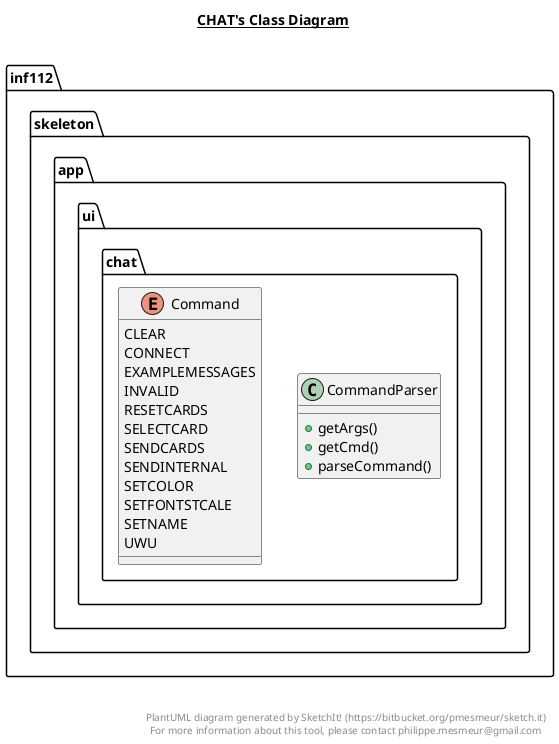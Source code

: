 @startuml

title __CHAT's Class Diagram__\n

  namespace inf112.skeleton.app {
    namespace ui.chat {
      class inf112.skeleton.app.ui.chat.CommandParser {
          + getArgs()
          + getCmd()
          + parseCommand()
      }
    }
  }
  

  namespace inf112.skeleton.app {
    namespace ui.chat {
      enum Command {
        CLEAR
        CONNECT
        EXAMPLEMESSAGES
        INVALID
        RESETCARDS
        SELECTCARD
        SENDCARDS
        SENDINTERNAL
        SETCOLOR
        SETFONTSTCALE
        SETNAME
        UWU
      }
    }
  }
  

  inf112.skeleton.app.ui.chat.CommandParser +-down- inf112.skeleton.app.ui.chat.CommandParser.Command


right footer


PlantUML diagram generated by SketchIt! (https://bitbucket.org/pmesmeur/sketch.it)
For more information about this tool, please contact philippe.mesmeur@gmail.com
endfooter

@enduml
